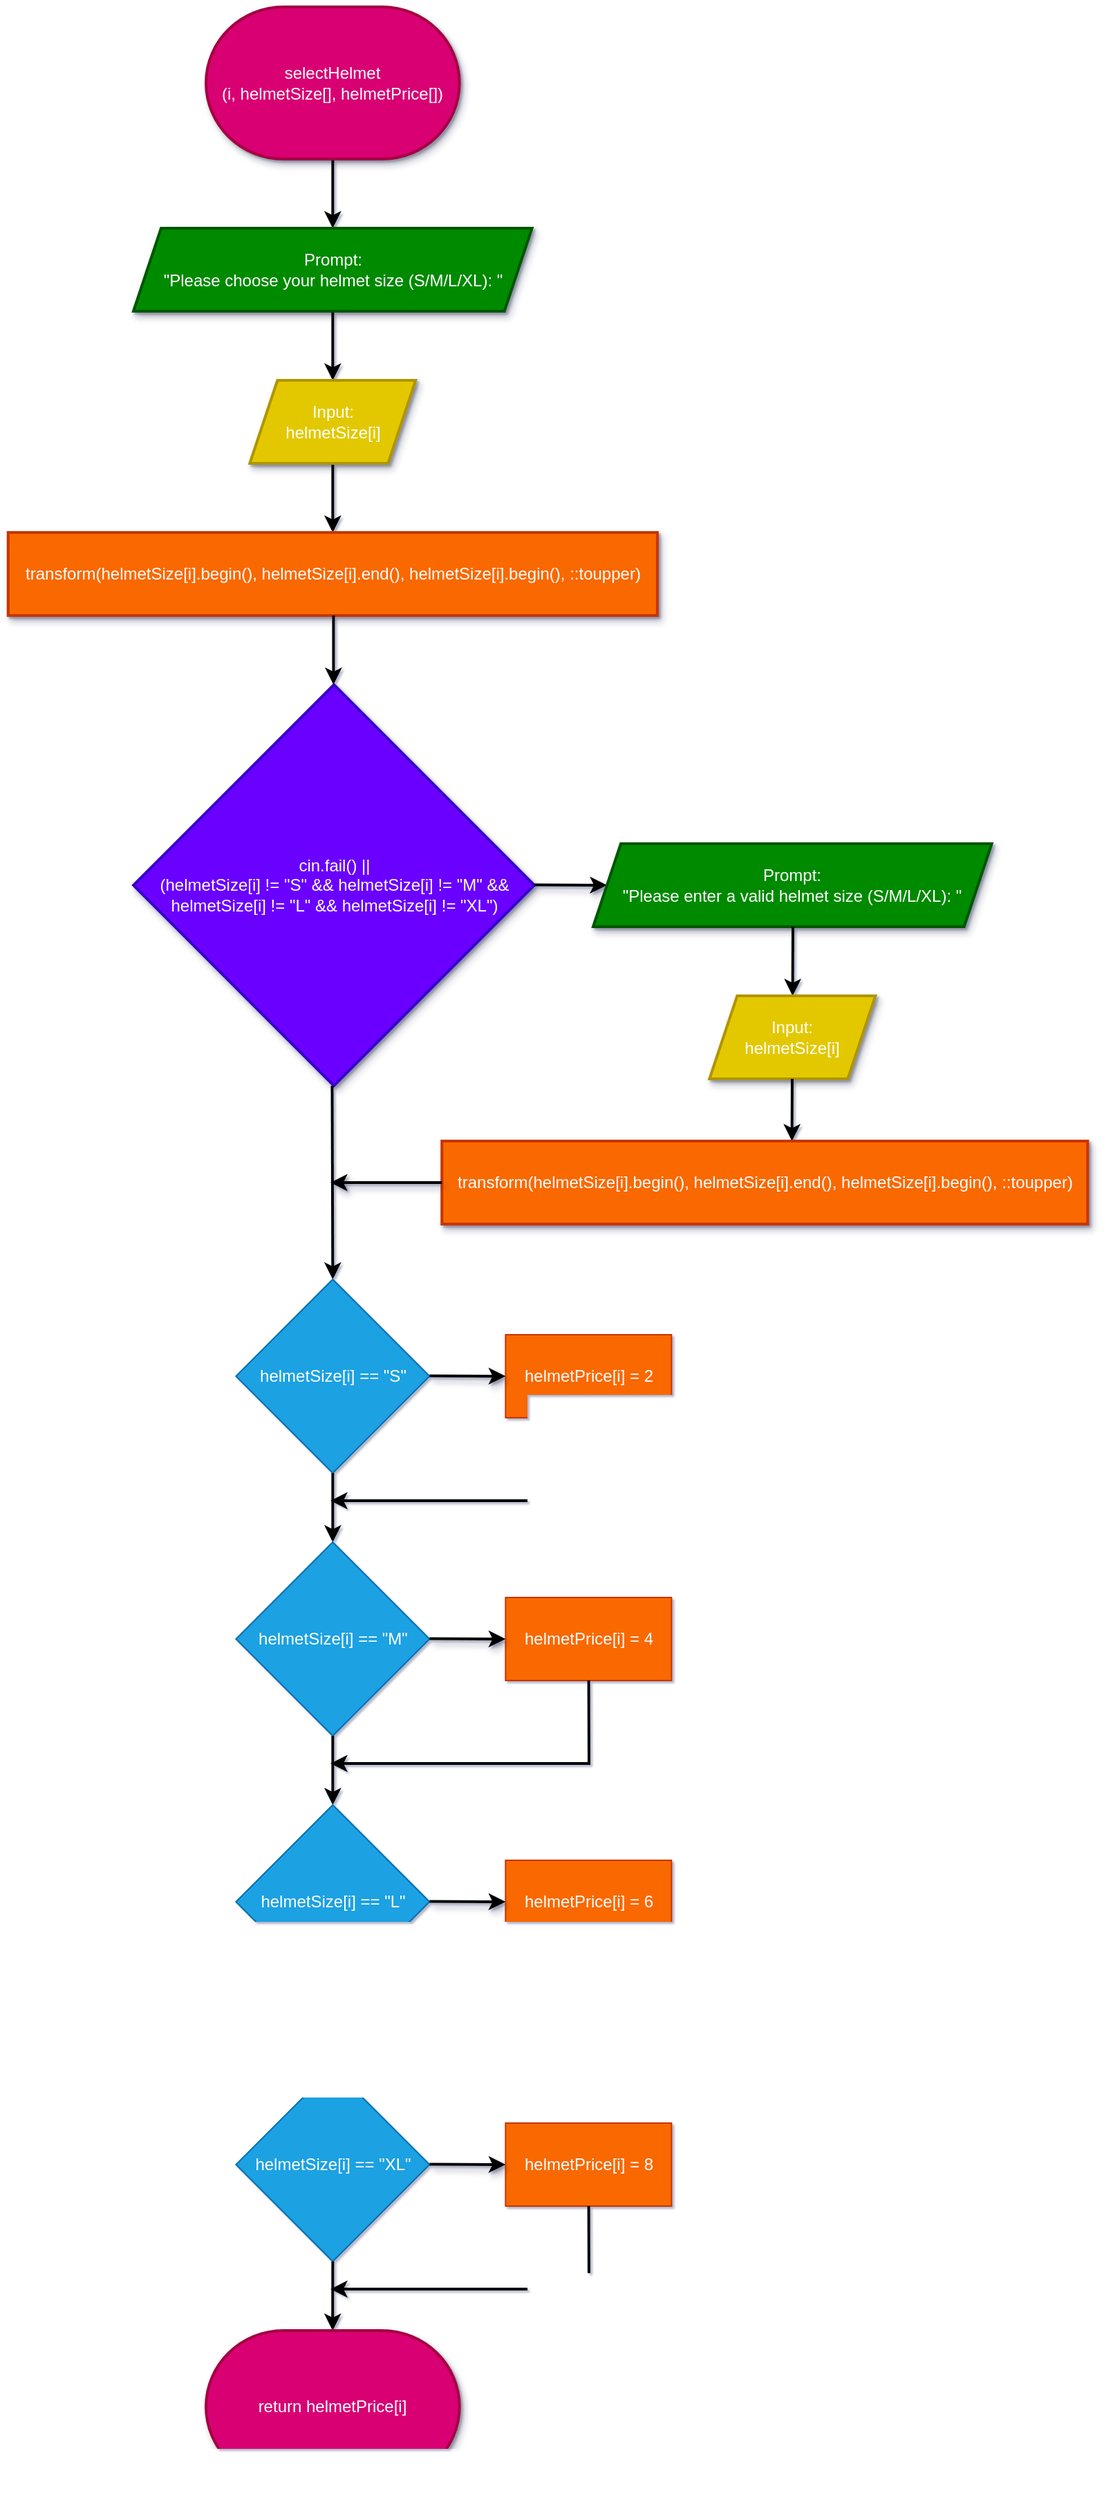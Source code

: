 <mxfile>
    <diagram id="Fp96KT5mVXTfN0SuO6Ad" name="Page-1">
        <mxGraphModel dx="1392" dy="1172" grid="1" gridSize="10" guides="1" tooltips="1" connect="1" arrows="1" fold="1" page="0" pageScale="1" pageWidth="827" pageHeight="1169" math="0" shadow="1">
            <root>
                <mxCell id="0"/>
                <mxCell id="1" parent="0"/>
                <mxCell id="15" value="" style="edgeStyle=none;html=1;strokeWidth=2;" parent="1" source="2" target="10" edge="1">
                    <mxGeometry relative="1" as="geometry"/>
                </mxCell>
                <mxCell id="2" value="selectHelmet&lt;br&gt;(i, helmetSize[], helmetPrice[])" style="strokeWidth=2;html=1;shape=mxgraph.flowchart.terminator;whiteSpace=wrap;fillColor=#d80073;strokeColor=#A50040;shadow=1;fontColor=#ffffff;" parent="1" vertex="1">
                    <mxGeometry x="80" y="50" width="183.33" height="110" as="geometry"/>
                </mxCell>
                <mxCell id="19" value="" style="edgeStyle=none;html=1;strokeWidth=2;" parent="1" source="10" target="18" edge="1">
                    <mxGeometry relative="1" as="geometry"/>
                </mxCell>
                <mxCell id="10" value="&lt;span style=&quot;color: rgb(255, 255, 255);&quot;&gt;Prompt:&lt;/span&gt;&lt;br&gt;&lt;span style=&quot;color: rgb(255, 255, 255);&quot;&gt;&quot;Please choose your helmet size (S/M/L/XL): &quot;&lt;/span&gt;" style="shape=parallelogram;perimeter=parallelogramPerimeter;whiteSpace=wrap;html=1;fixedSize=1;fillColor=#008a00;strokeColor=#005700;fontColor=#ffffff;strokeWidth=2;shadow=1;" parent="1" vertex="1">
                    <mxGeometry x="27.5" y="210" width="288.33" height="60" as="geometry"/>
                </mxCell>
                <mxCell id="21" value="" style="edgeStyle=none;html=1;strokeWidth=2;" parent="1" source="18" target="20" edge="1">
                    <mxGeometry relative="1" as="geometry"/>
                </mxCell>
                <mxCell id="18" value="Input:&lt;br&gt;helmetSize[i]" style="shape=parallelogram;perimeter=parallelogramPerimeter;whiteSpace=wrap;html=1;fixedSize=1;fillColor=#e3c800;strokeColor=#B09500;fontColor=#FFFFFF;strokeWidth=2;shadow=1;labelBackgroundColor=none;labelBorderColor=none;textShadow=0;" parent="1" vertex="1">
                    <mxGeometry x="111.665" y="320" width="120" height="60" as="geometry"/>
                </mxCell>
                <mxCell id="20" value="&lt;div style=&quot;text-align: start;&quot;&gt;&lt;font style=&quot;color: rgb(255, 255, 255);&quot;&gt;&lt;font style=&quot;&quot; face=&quot;monospace&quot;&gt;&lt;span style=&quot;font-size: 0px; white-space-collapse: collapse;&quot;&gt;&lt;span style=&quot;white-space: pre;&quot;&gt;&#x9;&lt;/span&gt;std::transform(suitSize[i].begin(), suitSize[i].end(), suitSize[i].begin(), ::toupper)&lt;/span&gt;&lt;/font&gt;transform(helmetSize[i].begin(),&amp;nbsp;&lt;span style=&quot;color: rgb(255, 255, 255);&quot;&gt;helmetSize&lt;/span&gt;[i].end(),&amp;nbsp;&lt;span style=&quot;color: rgb(255, 255, 255);&quot;&gt;helmetSize&lt;/span&gt;[i].begin(), ::toupper)&lt;/font&gt;&lt;/div&gt;" style="whiteSpace=wrap;html=1;fillColor=#fa6800;strokeColor=#C73500;fontColor=#000000;strokeWidth=2;shadow=1;labelBackgroundColor=none;labelBorderColor=none;" parent="1" vertex="1">
                    <mxGeometry x="-63.11" y="430" width="469.58" height="60" as="geometry"/>
                </mxCell>
                <mxCell id="25" value="&lt;span style=&quot;color: rgb(255, 255, 255);&quot;&gt;cin.fail() ||&lt;/span&gt;&lt;br&gt;&lt;span style=&quot;color: rgb(255, 255, 255);&quot;&gt;(helmetSize[i] != &quot;S&quot; &amp;amp;&amp;amp; helmetSize[i] != &quot;M&quot; &amp;amp;&amp;amp; helmetSize[i] != &quot;L&quot; &amp;amp;&amp;amp; helmetSize[i] != &quot;XL&quot;)&lt;/span&gt;" style="rhombus;whiteSpace=wrap;html=1;fillColor=#6a00ff;strokeColor=#3700CC;fontColor=#ffffff;strokeWidth=2;shadow=1;labelBackgroundColor=none;labelBorderColor=none;" parent="1" vertex="1">
                    <mxGeometry x="27.5" y="540" width="290" height="290" as="geometry"/>
                </mxCell>
                <mxCell id="27" value="" style="edgeStyle=none;html=1;strokeWidth=2;shadow=1;entryX=0;entryY=0.5;entryDx=0;entryDy=0;" edge="1" parent="1" target="28">
                    <mxGeometry relative="1" as="geometry">
                        <mxPoint x="317.5" y="684.75" as="sourcePoint"/>
                        <mxPoint x="370.84" y="685.25" as="targetPoint"/>
                    </mxGeometry>
                </mxCell>
                <mxCell id="28" value="&lt;span style=&quot;color: rgb(255, 255, 255);&quot;&gt;Prompt:&lt;/span&gt;&lt;br&gt;&lt;span style=&quot;color: rgb(255, 255, 255);&quot;&gt;&quot;Please enter a valid helmet size (S/M/L/XL): &quot;&lt;/span&gt;" style="shape=parallelogram;perimeter=parallelogramPerimeter;whiteSpace=wrap;html=1;fixedSize=1;fillColor=#008a00;strokeColor=#005700;fontColor=#ffffff;strokeWidth=2;shadow=1;" vertex="1" parent="1">
                    <mxGeometry x="360.0" y="655" width="288.33" height="60" as="geometry"/>
                </mxCell>
                <mxCell id="29" value="" style="edgeStyle=none;html=1;strokeWidth=2;" edge="1" parent="1" target="30">
                    <mxGeometry relative="1" as="geometry">
                        <mxPoint x="504.5" y="715" as="sourcePoint"/>
                    </mxGeometry>
                </mxCell>
                <mxCell id="30" value="Input:&lt;br&gt;helmetSize[i]" style="shape=parallelogram;perimeter=parallelogramPerimeter;whiteSpace=wrap;html=1;fixedSize=1;fillColor=#e3c800;strokeColor=#B09500;fontColor=#FFFFFF;strokeWidth=2;shadow=1;labelBackgroundColor=none;labelBorderColor=none;textShadow=0;" vertex="1" parent="1">
                    <mxGeometry x="444.165" y="765" width="120" height="60" as="geometry"/>
                </mxCell>
                <mxCell id="31" value="" style="edgeStyle=none;html=1;strokeWidth=2;" edge="1" parent="1">
                    <mxGeometry relative="1" as="geometry">
                        <mxPoint x="503.99" y="825" as="sourcePoint"/>
                        <mxPoint x="503.795" y="870" as="targetPoint"/>
                    </mxGeometry>
                </mxCell>
                <mxCell id="32" value="&lt;div style=&quot;text-align: start;&quot;&gt;&lt;font face=&quot;monospace&quot;&gt;&lt;span style=&quot;font-size: 0px;&quot;&gt;&lt;span style=&quot;white-space: pre;&quot;&gt;&#x9;&lt;/span&gt;std::transform(suitSize[i].begin(), suitSize[i].end(), suitSize[i].begin(), ::toupper)&lt;/span&gt;&lt;/font&gt;&lt;span style=&quot;color: rgb(255, 255, 255);&quot;&gt;transform(helmetSize[i].begin(),&amp;nbsp;&lt;/span&gt;&lt;span style=&quot;color: rgb(255, 255, 255);&quot;&gt;helmetSize&lt;/span&gt;&lt;span style=&quot;color: rgb(255, 255, 255);&quot;&gt;[i].end(),&amp;nbsp;&lt;/span&gt;&lt;span style=&quot;color: rgb(255, 255, 255);&quot;&gt;helmetSize&lt;/span&gt;&lt;span style=&quot;color: rgb(255, 255, 255);&quot;&gt;[i].begin(), ::toupper)&lt;/span&gt;&lt;/div&gt;" style="whiteSpace=wrap;html=1;fillColor=#fa6800;strokeColor=#C73500;fontColor=#000000;strokeWidth=2;shadow=1;labelBackgroundColor=none;labelBorderColor=none;" vertex="1" parent="1">
                    <mxGeometry x="250.62" y="870" width="467.09" height="60" as="geometry"/>
                </mxCell>
                <mxCell id="33" value="" style="edgeStyle=none;html=1;strokeWidth=2;entryX=0.5;entryY=0;entryDx=0;entryDy=0;" edge="1" parent="1" target="34">
                    <mxGeometry relative="1" as="geometry">
                        <mxPoint x="171.25" y="830" as="sourcePoint"/>
                        <mxPoint x="171.25" y="880" as="targetPoint"/>
                    </mxGeometry>
                </mxCell>
                <mxCell id="34" value="helmetSize[i] == &quot;S&quot;" style="rhombus;whiteSpace=wrap;html=1;fillColor=#1ba1e2;fontColor=#ffffff;strokeColor=#006EAF;" vertex="1" parent="1">
                    <mxGeometry x="101.68" y="970" width="140" height="140" as="geometry"/>
                </mxCell>
                <mxCell id="35" value="" style="edgeStyle=none;html=1;strokeWidth=2;shadow=1;exitX=0;exitY=0.5;exitDx=0;exitDy=0;" edge="1" parent="1" source="32">
                    <mxGeometry relative="1" as="geometry">
                        <mxPoint x="262.91" y="904.67" as="sourcePoint"/>
                        <mxPoint x="170" y="900" as="targetPoint"/>
                    </mxGeometry>
                </mxCell>
                <mxCell id="38" value="helmetPrice[i] = 2" style="whiteSpace=wrap;html=1;fillColor=#fa6800;strokeColor=#C73500;fontColor=#FFFFFF;" vertex="1" parent="1">
                    <mxGeometry x="296.67" y="1010" width="120" height="60" as="geometry"/>
                </mxCell>
                <mxCell id="40" value="" style="edgeStyle=none;html=1;strokeWidth=2;shadow=1;entryX=0;entryY=0.5;entryDx=0;entryDy=0;" edge="1" parent="1" target="38">
                    <mxGeometry relative="1" as="geometry">
                        <mxPoint x="241.68" y="1039.75" as="sourcePoint"/>
                        <mxPoint x="295.02" y="1040.25" as="targetPoint"/>
                    </mxGeometry>
                </mxCell>
                <mxCell id="41" value="" style="edgeStyle=none;html=1;strokeWidth=2;exitX=0.5;exitY=1;exitDx=0;exitDy=0;entryX=0.5;entryY=0;entryDx=0;entryDy=0;" edge="1" parent="1" source="34" target="43">
                    <mxGeometry relative="1" as="geometry">
                        <mxPoint x="171.59" y="1110" as="sourcePoint"/>
                        <mxPoint x="171.59" y="1160" as="targetPoint"/>
                    </mxGeometry>
                </mxCell>
                <mxCell id="42" value="" style="edgeStyle=none;html=1;strokeWidth=2;exitX=0.5;exitY=1;exitDx=0;exitDy=0;rounded=0;curved=0;" edge="1" parent="1">
                    <mxGeometry relative="1" as="geometry">
                        <mxPoint x="356.8" y="1070" as="sourcePoint"/>
                        <mxPoint x="170.01" y="1130" as="targetPoint"/>
                        <Array as="points">
                            <mxPoint x="357.01" y="1130"/>
                        </Array>
                    </mxGeometry>
                </mxCell>
                <mxCell id="43" value="helmetSize[i] == &quot;M&quot;" style="rhombus;whiteSpace=wrap;html=1;fillColor=#1ba1e2;fontColor=#ffffff;strokeColor=#006EAF;" vertex="1" parent="1">
                    <mxGeometry x="101.68" y="1160" width="140" height="140" as="geometry"/>
                </mxCell>
                <mxCell id="44" value="helmetPrice[i] = 4" style="whiteSpace=wrap;html=1;fillColor=#fa6800;strokeColor=#C73500;fontColor=#FFFFFF;" vertex="1" parent="1">
                    <mxGeometry x="296.67" y="1200" width="120" height="60" as="geometry"/>
                </mxCell>
                <mxCell id="45" value="" style="edgeStyle=none;html=1;strokeWidth=2;shadow=1;entryX=0;entryY=0.5;entryDx=0;entryDy=0;" edge="1" parent="1" target="44">
                    <mxGeometry relative="1" as="geometry">
                        <mxPoint x="241.68" y="1229.75" as="sourcePoint"/>
                        <mxPoint x="295.02" y="1230.25" as="targetPoint"/>
                    </mxGeometry>
                </mxCell>
                <mxCell id="46" value="" style="edgeStyle=none;html=1;strokeWidth=2;exitX=0.5;exitY=1;exitDx=0;exitDy=0;entryX=0.5;entryY=0;entryDx=0;entryDy=0;" edge="1" parent="1" source="43" target="48">
                    <mxGeometry relative="1" as="geometry">
                        <mxPoint x="171.59" y="1300" as="sourcePoint"/>
                        <mxPoint x="171.59" y="1350" as="targetPoint"/>
                    </mxGeometry>
                </mxCell>
                <mxCell id="47" value="" style="edgeStyle=none;html=1;strokeWidth=2;exitX=0.5;exitY=1;exitDx=0;exitDy=0;rounded=0;curved=0;" edge="1" parent="1">
                    <mxGeometry relative="1" as="geometry">
                        <mxPoint x="356.8" y="1260" as="sourcePoint"/>
                        <mxPoint x="170.01" y="1320" as="targetPoint"/>
                        <Array as="points">
                            <mxPoint x="357.01" y="1320"/>
                        </Array>
                    </mxGeometry>
                </mxCell>
                <mxCell id="48" value="helmetSize[i] == &quot;L&quot;" style="rhombus;whiteSpace=wrap;html=1;fillColor=#1ba1e2;fontColor=#ffffff;strokeColor=#006EAF;" vertex="1" parent="1">
                    <mxGeometry x="101.68" y="1350" width="140" height="140" as="geometry"/>
                </mxCell>
                <mxCell id="49" value="helmetPrice[i] = 6" style="whiteSpace=wrap;html=1;fillColor=#fa6800;strokeColor=#C73500;fontColor=#FFFFFF;" vertex="1" parent="1">
                    <mxGeometry x="296.67" y="1390" width="120" height="60" as="geometry"/>
                </mxCell>
                <mxCell id="50" value="" style="edgeStyle=none;html=1;strokeWidth=2;shadow=1;entryX=0;entryY=0.5;entryDx=0;entryDy=0;" edge="1" parent="1" target="49">
                    <mxGeometry relative="1" as="geometry">
                        <mxPoint x="241.68" y="1419.75" as="sourcePoint"/>
                        <mxPoint x="295.02" y="1420.25" as="targetPoint"/>
                    </mxGeometry>
                </mxCell>
                <mxCell id="51" value="" style="edgeStyle=none;html=1;strokeWidth=2;exitX=0.5;exitY=1;exitDx=0;exitDy=0;entryX=0.5;entryY=0;entryDx=0;entryDy=0;" edge="1" parent="1" source="48" target="53">
                    <mxGeometry relative="1" as="geometry">
                        <mxPoint x="171.59" y="1490" as="sourcePoint"/>
                        <mxPoint x="171.59" y="1540" as="targetPoint"/>
                    </mxGeometry>
                </mxCell>
                <mxCell id="52" value="" style="edgeStyle=none;html=1;strokeWidth=2;exitX=0.5;exitY=1;exitDx=0;exitDy=0;rounded=0;curved=0;" edge="1" parent="1">
                    <mxGeometry relative="1" as="geometry">
                        <mxPoint x="356.8" y="1450" as="sourcePoint"/>
                        <mxPoint x="170.01" y="1510" as="targetPoint"/>
                        <Array as="points">
                            <mxPoint x="357.01" y="1510"/>
                        </Array>
                    </mxGeometry>
                </mxCell>
                <mxCell id="53" value="helmetSize[i] == &quot;XL&quot;" style="rhombus;whiteSpace=wrap;html=1;fillColor=#1ba1e2;fontColor=#ffffff;strokeColor=#006EAF;" vertex="1" parent="1">
                    <mxGeometry x="101.68" y="1540" width="140" height="140" as="geometry"/>
                </mxCell>
                <mxCell id="54" value="helmetPrice[i] = 8" style="whiteSpace=wrap;html=1;fillColor=#fa6800;strokeColor=#C73500;fontColor=#FFFFFF;" vertex="1" parent="1">
                    <mxGeometry x="296.67" y="1580" width="120" height="60" as="geometry"/>
                </mxCell>
                <mxCell id="55" value="" style="edgeStyle=none;html=1;strokeWidth=2;shadow=1;entryX=0;entryY=0.5;entryDx=0;entryDy=0;" edge="1" parent="1" target="54">
                    <mxGeometry relative="1" as="geometry">
                        <mxPoint x="241.68" y="1609.75" as="sourcePoint"/>
                        <mxPoint x="295.02" y="1610.25" as="targetPoint"/>
                    </mxGeometry>
                </mxCell>
                <mxCell id="56" value="" style="edgeStyle=none;html=1;strokeWidth=2;exitX=0.5;exitY=1;exitDx=0;exitDy=0;" edge="1" parent="1" source="53">
                    <mxGeometry relative="1" as="geometry">
                        <mxPoint x="171.59" y="1680" as="sourcePoint"/>
                        <mxPoint x="171.59" y="1730" as="targetPoint"/>
                    </mxGeometry>
                </mxCell>
                <mxCell id="57" value="" style="edgeStyle=none;html=1;strokeWidth=2;exitX=0.5;exitY=1;exitDx=0;exitDy=0;rounded=0;curved=0;" edge="1" parent="1">
                    <mxGeometry relative="1" as="geometry">
                        <mxPoint x="356.8" y="1640" as="sourcePoint"/>
                        <mxPoint x="170.01" y="1700" as="targetPoint"/>
                        <Array as="points">
                            <mxPoint x="357.01" y="1700"/>
                        </Array>
                    </mxGeometry>
                </mxCell>
                <mxCell id="58" value="return helmetPrice[i]" style="strokeWidth=2;html=1;shape=mxgraph.flowchart.terminator;whiteSpace=wrap;fillColor=#d80073;strokeColor=#A50040;shadow=1;fontColor=#ffffff;" vertex="1" parent="1">
                    <mxGeometry x="80" y="1730" width="183.33" height="110" as="geometry"/>
                </mxCell>
                <mxCell id="61" value="" style="edgeStyle=none;html=1;strokeWidth=2;" edge="1" parent="1">
                    <mxGeometry relative="1" as="geometry">
                        <mxPoint x="172.21" y="490" as="sourcePoint"/>
                        <mxPoint x="172.21" y="540" as="targetPoint"/>
                    </mxGeometry>
                </mxCell>
            </root>
        </mxGraphModel>
    </diagram>
</mxfile>